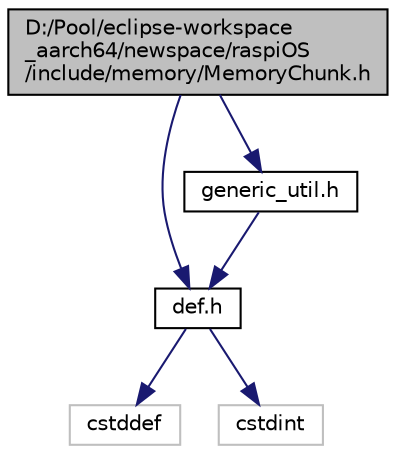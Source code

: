 digraph "D:/Pool/eclipse-workspace_aarch64/newspace/raspiOS/include/memory/MemoryChunk.h"
{
  edge [fontname="Helvetica",fontsize="10",labelfontname="Helvetica",labelfontsize="10"];
  node [fontname="Helvetica",fontsize="10",shape=record];
  Node2096 [label="D:/Pool/eclipse-workspace\l_aarch64/newspace/raspiOS\l/include/memory/MemoryChunk.h",height=0.2,width=0.4,color="black", fillcolor="grey75", style="filled", fontcolor="black"];
  Node2096 -> Node2097 [color="midnightblue",fontsize="10",style="solid",fontname="Helvetica"];
  Node2097 [label="def.h",height=0.2,width=0.4,color="black", fillcolor="white", style="filled",URL="$d4/da4/def_8h.html"];
  Node2097 -> Node2098 [color="midnightblue",fontsize="10",style="solid",fontname="Helvetica"];
  Node2098 [label="cstddef",height=0.2,width=0.4,color="grey75", fillcolor="white", style="filled"];
  Node2097 -> Node2099 [color="midnightblue",fontsize="10",style="solid",fontname="Helvetica"];
  Node2099 [label="cstdint",height=0.2,width=0.4,color="grey75", fillcolor="white", style="filled"];
  Node2096 -> Node2100 [color="midnightblue",fontsize="10",style="solid",fontname="Helvetica"];
  Node2100 [label="generic_util.h",height=0.2,width=0.4,color="black", fillcolor="white", style="filled",URL="$d6/d93/generic__util_8h.html"];
  Node2100 -> Node2097 [color="midnightblue",fontsize="10",style="solid",fontname="Helvetica"];
}

